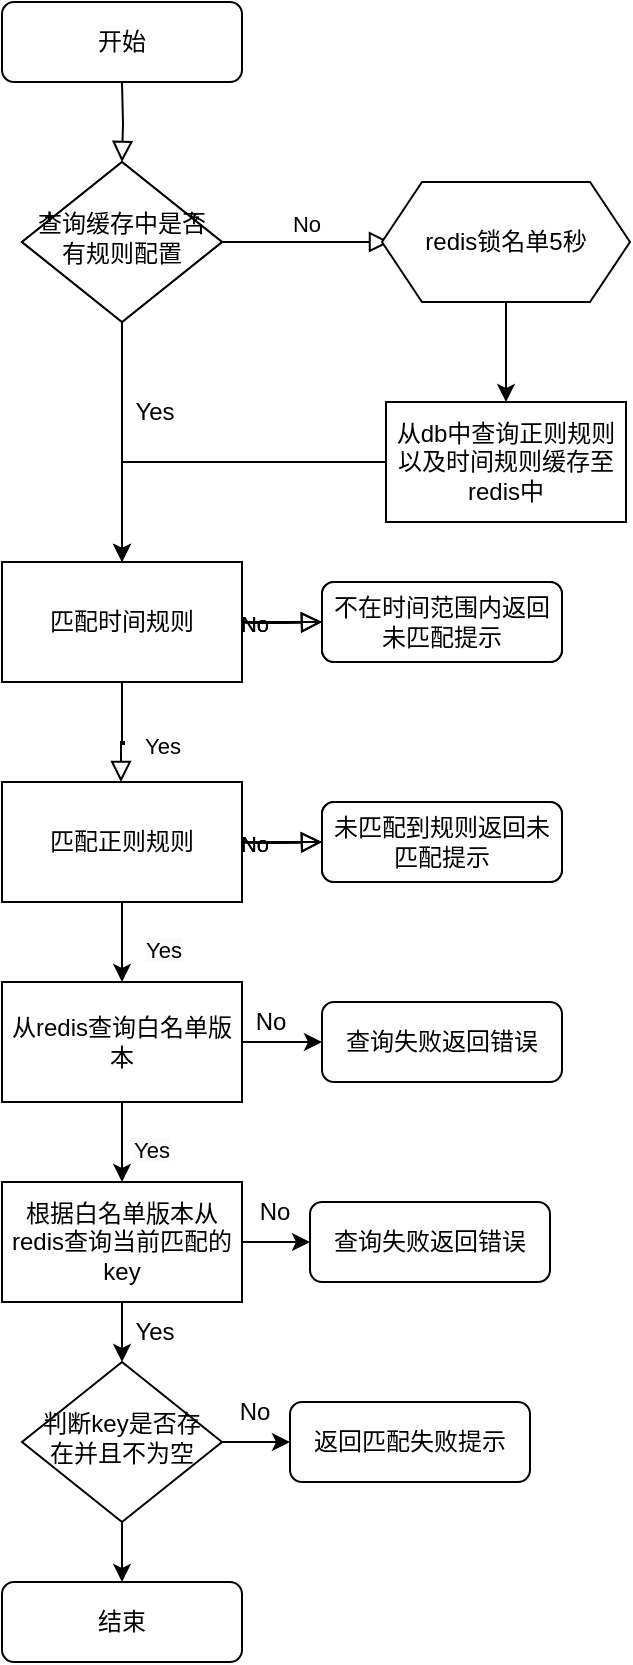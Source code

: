 <mxfile version="24.7.3" type="github">
  <diagram id="C5RBs43oDa-KdzZeNtuy" name="Page-1">
    <mxGraphModel dx="1678" dy="893" grid="1" gridSize="10" guides="1" tooltips="1" connect="1" arrows="1" fold="1" page="1" pageScale="1" pageWidth="827" pageHeight="1169" math="0" shadow="0">
      <root>
        <mxCell id="WIyWlLk6GJQsqaUBKTNV-0" />
        <mxCell id="WIyWlLk6GJQsqaUBKTNV-1" parent="WIyWlLk6GJQsqaUBKTNV-0" />
        <mxCell id="WIyWlLk6GJQsqaUBKTNV-3" value="开始" style="rounded=1;whiteSpace=wrap;html=1;fontSize=12;glass=0;strokeWidth=1;shadow=0;" parent="WIyWlLk6GJQsqaUBKTNV-1" vertex="1">
          <mxGeometry x="216" y="90" width="120" height="40" as="geometry" />
        </mxCell>
        <mxCell id="WIyWlLk6GJQsqaUBKTNV-4" value="" style="rounded=0;html=1;jettySize=auto;orthogonalLoop=1;fontSize=11;endArrow=block;endFill=0;endSize=8;strokeWidth=1;shadow=0;labelBackgroundColor=none;edgeStyle=orthogonalEdgeStyle;" parent="WIyWlLk6GJQsqaUBKTNV-1" target="WIyWlLk6GJQsqaUBKTNV-10" edge="1">
          <mxGeometry y="20" relative="1" as="geometry">
            <mxPoint as="offset" />
            <mxPoint x="276" y="130" as="sourcePoint" />
          </mxGeometry>
        </mxCell>
        <mxCell id="WIyWlLk6GJQsqaUBKTNV-9" value="No" style="edgeStyle=orthogonalEdgeStyle;rounded=0;html=1;jettySize=auto;orthogonalLoop=1;fontSize=11;endArrow=block;endFill=0;endSize=8;strokeWidth=1;shadow=0;labelBackgroundColor=none;" parent="WIyWlLk6GJQsqaUBKTNV-1" source="WIyWlLk6GJQsqaUBKTNV-10" edge="1">
          <mxGeometry y="10" relative="1" as="geometry">
            <mxPoint as="offset" />
            <mxPoint x="410" y="210" as="targetPoint" />
          </mxGeometry>
        </mxCell>
        <mxCell id="WIyWlLk6GJQsqaUBKTNV-10" value="检查appId有效性" style="rhombus;whiteSpace=wrap;html=1;shadow=0;fontFamily=Helvetica;fontSize=12;align=center;strokeWidth=1;spacing=6;spacingTop=-4;" parent="WIyWlLk6GJQsqaUBKTNV-1" vertex="1">
          <mxGeometry x="226" y="170" width="100" height="80" as="geometry" />
        </mxCell>
        <mxCell id="WIyWlLk6GJQsqaUBKTNV-11" value="结束" style="rounded=1;whiteSpace=wrap;html=1;fontSize=12;glass=0;strokeWidth=1;shadow=0;" parent="WIyWlLk6GJQsqaUBKTNV-1" vertex="1">
          <mxGeometry x="216" y="880" width="120" height="40" as="geometry" />
        </mxCell>
        <mxCell id="qYj6Xf7KJ3Vsfvw0kIKf-18" style="edgeStyle=orthogonalEdgeStyle;rounded=0;orthogonalLoop=1;jettySize=auto;html=1;exitX=0.5;exitY=1;exitDx=0;exitDy=0;entryX=0.5;entryY=0;entryDx=0;entryDy=0;" edge="1" parent="WIyWlLk6GJQsqaUBKTNV-1" source="E3orRacTYxrtC4RA-nsR-3" target="E3orRacTYxrtC4RA-nsR-19">
          <mxGeometry relative="1" as="geometry" />
        </mxCell>
        <mxCell id="E3orRacTYxrtC4RA-nsR-3" value="查询缓存中是否有规则配置" style="rhombus;whiteSpace=wrap;html=1;shadow=0;fontFamily=Helvetica;fontSize=12;align=center;strokeWidth=1;spacing=6;spacingTop=-4;" parent="WIyWlLk6GJQsqaUBKTNV-1" vertex="1">
          <mxGeometry x="226" y="170" width="100" height="80" as="geometry" />
        </mxCell>
        <mxCell id="E3orRacTYxrtC4RA-nsR-6" value="No" style="edgeStyle=orthogonalEdgeStyle;rounded=0;html=1;jettySize=auto;orthogonalLoop=1;fontSize=11;endArrow=block;endFill=0;endSize=8;strokeWidth=1;shadow=0;labelBackgroundColor=none;" parent="WIyWlLk6GJQsqaUBKTNV-1" target="E3orRacTYxrtC4RA-nsR-9" edge="1">
          <mxGeometry y="10" relative="1" as="geometry">
            <mxPoint as="offset" />
            <mxPoint x="326" y="400" as="sourcePoint" />
          </mxGeometry>
        </mxCell>
        <mxCell id="E3orRacTYxrtC4RA-nsR-8" value="" style="edgeStyle=orthogonalEdgeStyle;rounded=0;orthogonalLoop=1;jettySize=auto;html=1;" parent="WIyWlLk6GJQsqaUBKTNV-1" source="E3orRacTYxrtC4RA-nsR-9" edge="1">
          <mxGeometry relative="1" as="geometry">
            <mxPoint x="326" y="400" as="targetPoint" />
          </mxGeometry>
        </mxCell>
        <mxCell id="E3orRacTYxrtC4RA-nsR-9" value="appId 无效" style="rounded=1;whiteSpace=wrap;html=1;fontSize=12;glass=0;strokeWidth=1;shadow=0;" parent="WIyWlLk6GJQsqaUBKTNV-1" vertex="1">
          <mxGeometry x="376" y="380" width="120" height="40" as="geometry" />
        </mxCell>
        <mxCell id="E3orRacTYxrtC4RA-nsR-10" value="No" style="edgeStyle=orthogonalEdgeStyle;rounded=0;html=1;jettySize=auto;orthogonalLoop=1;fontSize=11;endArrow=block;endFill=0;endSize=8;strokeWidth=1;shadow=0;labelBackgroundColor=none;" parent="WIyWlLk6GJQsqaUBKTNV-1" target="E3orRacTYxrtC4RA-nsR-13" edge="1">
          <mxGeometry y="10" relative="1" as="geometry">
            <mxPoint as="offset" />
            <mxPoint x="326" y="400" as="sourcePoint" />
          </mxGeometry>
        </mxCell>
        <mxCell id="E3orRacTYxrtC4RA-nsR-12" value="" style="edgeStyle=orthogonalEdgeStyle;rounded=0;orthogonalLoop=1;jettySize=auto;html=1;" parent="WIyWlLk6GJQsqaUBKTNV-1" source="E3orRacTYxrtC4RA-nsR-13" edge="1">
          <mxGeometry relative="1" as="geometry">
            <mxPoint x="326" y="400" as="targetPoint" />
          </mxGeometry>
        </mxCell>
        <mxCell id="E3orRacTYxrtC4RA-nsR-13" value="不在时间范围内返回未匹配提示" style="rounded=1;whiteSpace=wrap;html=1;fontSize=12;glass=0;strokeWidth=1;shadow=0;" parent="WIyWlLk6GJQsqaUBKTNV-1" vertex="1">
          <mxGeometry x="376" y="380" width="120" height="40" as="geometry" />
        </mxCell>
        <mxCell id="E3orRacTYxrtC4RA-nsR-19" value="匹配时间规则" style="rounded=0;whiteSpace=wrap;html=1;" parent="WIyWlLk6GJQsqaUBKTNV-1" vertex="1">
          <mxGeometry x="216" y="370" width="120" height="60" as="geometry" />
        </mxCell>
        <mxCell id="E3orRacTYxrtC4RA-nsR-21" value="No" style="edgeStyle=orthogonalEdgeStyle;rounded=0;html=1;jettySize=auto;orthogonalLoop=1;fontSize=11;endArrow=block;endFill=0;endSize=8;strokeWidth=1;shadow=0;labelBackgroundColor=none;" parent="WIyWlLk6GJQsqaUBKTNV-1" target="E3orRacTYxrtC4RA-nsR-23" edge="1">
          <mxGeometry y="10" relative="1" as="geometry">
            <mxPoint as="offset" />
            <mxPoint x="326" y="510" as="sourcePoint" />
          </mxGeometry>
        </mxCell>
        <mxCell id="E3orRacTYxrtC4RA-nsR-22" value="" style="edgeStyle=orthogonalEdgeStyle;rounded=0;orthogonalLoop=1;jettySize=auto;html=1;" parent="WIyWlLk6GJQsqaUBKTNV-1" source="E3orRacTYxrtC4RA-nsR-23" edge="1">
          <mxGeometry relative="1" as="geometry">
            <mxPoint x="326" y="510" as="targetPoint" />
          </mxGeometry>
        </mxCell>
        <mxCell id="E3orRacTYxrtC4RA-nsR-23" value="appId 无效" style="rounded=1;whiteSpace=wrap;html=1;fontSize=12;glass=0;strokeWidth=1;shadow=0;" parent="WIyWlLk6GJQsqaUBKTNV-1" vertex="1">
          <mxGeometry x="376" y="490" width="120" height="40" as="geometry" />
        </mxCell>
        <mxCell id="E3orRacTYxrtC4RA-nsR-24" value="No" style="edgeStyle=orthogonalEdgeStyle;rounded=0;html=1;jettySize=auto;orthogonalLoop=1;fontSize=11;endArrow=block;endFill=0;endSize=8;strokeWidth=1;shadow=0;labelBackgroundColor=none;" parent="WIyWlLk6GJQsqaUBKTNV-1" target="E3orRacTYxrtC4RA-nsR-26" edge="1">
          <mxGeometry y="10" relative="1" as="geometry">
            <mxPoint as="offset" />
            <mxPoint x="326" y="510" as="sourcePoint" />
          </mxGeometry>
        </mxCell>
        <mxCell id="E3orRacTYxrtC4RA-nsR-25" value="" style="edgeStyle=orthogonalEdgeStyle;rounded=0;orthogonalLoop=1;jettySize=auto;html=1;" parent="WIyWlLk6GJQsqaUBKTNV-1" source="E3orRacTYxrtC4RA-nsR-26" edge="1">
          <mxGeometry relative="1" as="geometry">
            <mxPoint x="326" y="510" as="targetPoint" />
          </mxGeometry>
        </mxCell>
        <mxCell id="E3orRacTYxrtC4RA-nsR-26" value="未匹配到规则返回未匹配提示" style="rounded=1;whiteSpace=wrap;html=1;fontSize=12;glass=0;strokeWidth=1;shadow=0;" parent="WIyWlLk6GJQsqaUBKTNV-1" vertex="1">
          <mxGeometry x="376" y="490" width="120" height="40" as="geometry" />
        </mxCell>
        <mxCell id="E3orRacTYxrtC4RA-nsR-27" value="Yes" style="rounded=0;html=1;jettySize=auto;orthogonalLoop=1;fontSize=11;endArrow=block;endFill=0;endSize=8;strokeWidth=1;shadow=0;labelBackgroundColor=none;edgeStyle=orthogonalEdgeStyle;exitX=0.495;exitY=1;exitDx=0;exitDy=0;exitPerimeter=0;" parent="WIyWlLk6GJQsqaUBKTNV-1" edge="1">
          <mxGeometry x="0.333" y="20" relative="1" as="geometry">
            <mxPoint as="offset" />
            <mxPoint x="276" y="430" as="sourcePoint" />
            <mxPoint x="275.5" y="480" as="targetPoint" />
            <Array as="points">
              <mxPoint x="276" y="461" />
              <mxPoint x="277" y="461" />
              <mxPoint x="277" y="460" />
              <mxPoint x="276" y="460" />
            </Array>
          </mxGeometry>
        </mxCell>
        <mxCell id="E3orRacTYxrtC4RA-nsR-35" style="edgeStyle=orthogonalEdgeStyle;rounded=0;orthogonalLoop=1;jettySize=auto;html=1;exitX=0.5;exitY=1;exitDx=0;exitDy=0;entryX=0.5;entryY=0;entryDx=0;entryDy=0;" parent="WIyWlLk6GJQsqaUBKTNV-1" source="E3orRacTYxrtC4RA-nsR-28" target="E3orRacTYxrtC4RA-nsR-33" edge="1">
          <mxGeometry relative="1" as="geometry" />
        </mxCell>
        <mxCell id="E3orRacTYxrtC4RA-nsR-28" value="匹配正则规则" style="rounded=0;whiteSpace=wrap;html=1;" parent="WIyWlLk6GJQsqaUBKTNV-1" vertex="1">
          <mxGeometry x="216" y="480" width="120" height="60" as="geometry" />
        </mxCell>
        <mxCell id="qYj6Xf7KJ3Vsfvw0kIKf-22" value="" style="edgeStyle=orthogonalEdgeStyle;rounded=0;orthogonalLoop=1;jettySize=auto;html=1;" edge="1" parent="WIyWlLk6GJQsqaUBKTNV-1" source="E3orRacTYxrtC4RA-nsR-33" target="qYj6Xf7KJ3Vsfvw0kIKf-21">
          <mxGeometry relative="1" as="geometry" />
        </mxCell>
        <mxCell id="qYj6Xf7KJ3Vsfvw0kIKf-27" value="" style="edgeStyle=orthogonalEdgeStyle;rounded=0;orthogonalLoop=1;jettySize=auto;html=1;" edge="1" parent="WIyWlLk6GJQsqaUBKTNV-1" source="E3orRacTYxrtC4RA-nsR-33" target="qYj6Xf7KJ3Vsfvw0kIKf-24">
          <mxGeometry relative="1" as="geometry" />
        </mxCell>
        <mxCell id="E3orRacTYxrtC4RA-nsR-33" value="从redis查询白名单版本" style="rounded=0;whiteSpace=wrap;html=1;" parent="WIyWlLk6GJQsqaUBKTNV-1" vertex="1">
          <mxGeometry x="216" y="580" width="120" height="60" as="geometry" />
        </mxCell>
        <mxCell id="E3orRacTYxrtC4RA-nsR-50" value="&lt;span style=&quot;color: rgb(0, 0, 0); font-family: Helvetica; font-size: 11px; font-style: normal; font-variant-ligatures: normal; font-variant-caps: normal; font-weight: 400; letter-spacing: normal; orphans: 2; text-align: center; text-indent: 0px; text-transform: none; widows: 2; word-spacing: 0px; -webkit-text-stroke-width: 0px; white-space: nowrap; background-color: rgb(251, 251, 251); text-decoration-thickness: initial; text-decoration-style: initial; text-decoration-color: initial; display: inline !important; float: none;&quot;&gt;Yes&lt;/span&gt;" style="text;whiteSpace=wrap;html=1;" parent="WIyWlLk6GJQsqaUBKTNV-1" vertex="1">
          <mxGeometry x="286" y="550" width="40" height="20" as="geometry" />
        </mxCell>
        <mxCell id="qYj6Xf7KJ3Vsfvw0kIKf-13" value="从db中查询正则规则以及时间规则缓存至redis中" style="rounded=0;whiteSpace=wrap;html=1;" vertex="1" parent="WIyWlLk6GJQsqaUBKTNV-1">
          <mxGeometry x="408" y="290" width="120" height="60" as="geometry" />
        </mxCell>
        <mxCell id="qYj6Xf7KJ3Vsfvw0kIKf-17" value="" style="edgeStyle=orthogonalEdgeStyle;rounded=0;orthogonalLoop=1;jettySize=auto;html=1;" edge="1" parent="WIyWlLk6GJQsqaUBKTNV-1" source="qYj6Xf7KJ3Vsfvw0kIKf-14" target="qYj6Xf7KJ3Vsfvw0kIKf-13">
          <mxGeometry relative="1" as="geometry" />
        </mxCell>
        <mxCell id="qYj6Xf7KJ3Vsfvw0kIKf-14" value="redis锁名单5秒" style="shape=hexagon;perimeter=hexagonPerimeter2;whiteSpace=wrap;html=1;fixedSize=1;" vertex="1" parent="WIyWlLk6GJQsqaUBKTNV-1">
          <mxGeometry x="406" y="180" width="124" height="60" as="geometry" />
        </mxCell>
        <mxCell id="qYj6Xf7KJ3Vsfvw0kIKf-19" value="Yes" style="text;html=1;align=center;verticalAlign=middle;resizable=0;points=[];autosize=1;strokeColor=none;fillColor=none;" vertex="1" parent="WIyWlLk6GJQsqaUBKTNV-1">
          <mxGeometry x="267" y="280" width="50" height="30" as="geometry" />
        </mxCell>
        <mxCell id="qYj6Xf7KJ3Vsfvw0kIKf-20" style="edgeStyle=orthogonalEdgeStyle;rounded=0;orthogonalLoop=1;jettySize=auto;html=1;entryX=0.5;entryY=0;entryDx=0;entryDy=0;entryPerimeter=0;" edge="1" parent="WIyWlLk6GJQsqaUBKTNV-1" source="qYj6Xf7KJ3Vsfvw0kIKf-13" target="E3orRacTYxrtC4RA-nsR-19">
          <mxGeometry relative="1" as="geometry" />
        </mxCell>
        <mxCell id="qYj6Xf7KJ3Vsfvw0kIKf-21" value="查询失败返回错误" style="rounded=1;whiteSpace=wrap;html=1;fontSize=12;glass=0;strokeWidth=1;shadow=0;" vertex="1" parent="WIyWlLk6GJQsqaUBKTNV-1">
          <mxGeometry x="376" y="590" width="120" height="40" as="geometry" />
        </mxCell>
        <mxCell id="qYj6Xf7KJ3Vsfvw0kIKf-23" value="" style="edgeStyle=orthogonalEdgeStyle;rounded=0;orthogonalLoop=1;jettySize=auto;html=1;" edge="1" parent="WIyWlLk6GJQsqaUBKTNV-1" source="qYj6Xf7KJ3Vsfvw0kIKf-24" target="qYj6Xf7KJ3Vsfvw0kIKf-26">
          <mxGeometry relative="1" as="geometry" />
        </mxCell>
        <mxCell id="qYj6Xf7KJ3Vsfvw0kIKf-29" value="" style="edgeStyle=orthogonalEdgeStyle;rounded=0;orthogonalLoop=1;jettySize=auto;html=1;" edge="1" parent="WIyWlLk6GJQsqaUBKTNV-1" source="qYj6Xf7KJ3Vsfvw0kIKf-24" target="qYj6Xf7KJ3Vsfvw0kIKf-28">
          <mxGeometry relative="1" as="geometry" />
        </mxCell>
        <mxCell id="qYj6Xf7KJ3Vsfvw0kIKf-24" value="根据白名单版本从redis查询当前匹配的key" style="rounded=0;whiteSpace=wrap;html=1;" vertex="1" parent="WIyWlLk6GJQsqaUBKTNV-1">
          <mxGeometry x="216" y="680" width="120" height="60" as="geometry" />
        </mxCell>
        <mxCell id="qYj6Xf7KJ3Vsfvw0kIKf-25" value="&lt;span style=&quot;color: rgb(0, 0, 0); font-family: Helvetica; font-size: 11px; font-style: normal; font-variant-ligatures: normal; font-variant-caps: normal; font-weight: 400; letter-spacing: normal; orphans: 2; text-align: center; text-indent: 0px; text-transform: none; widows: 2; word-spacing: 0px; -webkit-text-stroke-width: 0px; white-space: nowrap; background-color: rgb(251, 251, 251); text-decoration-thickness: initial; text-decoration-style: initial; text-decoration-color: initial; display: inline !important; float: none;&quot;&gt;Yes&lt;/span&gt;" style="text;whiteSpace=wrap;html=1;" vertex="1" parent="WIyWlLk6GJQsqaUBKTNV-1">
          <mxGeometry x="280" y="650" width="40" height="20" as="geometry" />
        </mxCell>
        <mxCell id="qYj6Xf7KJ3Vsfvw0kIKf-26" value="查询失败返回错误" style="rounded=1;whiteSpace=wrap;html=1;fontSize=12;glass=0;strokeWidth=1;shadow=0;" vertex="1" parent="WIyWlLk6GJQsqaUBKTNV-1">
          <mxGeometry x="370" y="690" width="120" height="40" as="geometry" />
        </mxCell>
        <mxCell id="qYj6Xf7KJ3Vsfvw0kIKf-31" value="" style="edgeStyle=orthogonalEdgeStyle;rounded=0;orthogonalLoop=1;jettySize=auto;html=1;" edge="1" parent="WIyWlLk6GJQsqaUBKTNV-1" source="qYj6Xf7KJ3Vsfvw0kIKf-28" target="qYj6Xf7KJ3Vsfvw0kIKf-30">
          <mxGeometry relative="1" as="geometry" />
        </mxCell>
        <mxCell id="qYj6Xf7KJ3Vsfvw0kIKf-36" value="" style="edgeStyle=orthogonalEdgeStyle;rounded=0;orthogonalLoop=1;jettySize=auto;html=1;" edge="1" parent="WIyWlLk6GJQsqaUBKTNV-1" source="qYj6Xf7KJ3Vsfvw0kIKf-28" target="WIyWlLk6GJQsqaUBKTNV-11">
          <mxGeometry relative="1" as="geometry" />
        </mxCell>
        <mxCell id="qYj6Xf7KJ3Vsfvw0kIKf-28" value="判断key是否存在并且不为空" style="rhombus;whiteSpace=wrap;html=1;shadow=0;fontFamily=Helvetica;fontSize=12;align=center;strokeWidth=1;spacing=6;spacingTop=-4;" vertex="1" parent="WIyWlLk6GJQsqaUBKTNV-1">
          <mxGeometry x="226" y="770" width="100" height="80" as="geometry" />
        </mxCell>
        <mxCell id="qYj6Xf7KJ3Vsfvw0kIKf-30" value="返回匹配失败提示" style="rounded=1;whiteSpace=wrap;html=1;fontSize=12;glass=0;strokeWidth=1;shadow=0;" vertex="1" parent="WIyWlLk6GJQsqaUBKTNV-1">
          <mxGeometry x="360" y="790" width="120" height="40" as="geometry" />
        </mxCell>
        <mxCell id="qYj6Xf7KJ3Vsfvw0kIKf-32" value="No" style="text;html=1;align=center;verticalAlign=middle;resizable=0;points=[];autosize=1;strokeColor=none;fillColor=none;" vertex="1" parent="WIyWlLk6GJQsqaUBKTNV-1">
          <mxGeometry x="322" y="780" width="40" height="30" as="geometry" />
        </mxCell>
        <mxCell id="qYj6Xf7KJ3Vsfvw0kIKf-33" value="No" style="text;html=1;align=center;verticalAlign=middle;resizable=0;points=[];autosize=1;strokeColor=none;fillColor=none;" vertex="1" parent="WIyWlLk6GJQsqaUBKTNV-1">
          <mxGeometry x="330" y="585" width="40" height="30" as="geometry" />
        </mxCell>
        <mxCell id="qYj6Xf7KJ3Vsfvw0kIKf-34" value="No" style="text;html=1;align=center;verticalAlign=middle;resizable=0;points=[];autosize=1;strokeColor=none;fillColor=none;" vertex="1" parent="WIyWlLk6GJQsqaUBKTNV-1">
          <mxGeometry x="332" y="680" width="40" height="30" as="geometry" />
        </mxCell>
        <mxCell id="qYj6Xf7KJ3Vsfvw0kIKf-35" value="Yes" style="text;html=1;align=center;verticalAlign=middle;resizable=0;points=[];autosize=1;strokeColor=none;fillColor=none;" vertex="1" parent="WIyWlLk6GJQsqaUBKTNV-1">
          <mxGeometry x="267" y="740" width="50" height="30" as="geometry" />
        </mxCell>
      </root>
    </mxGraphModel>
  </diagram>
</mxfile>
